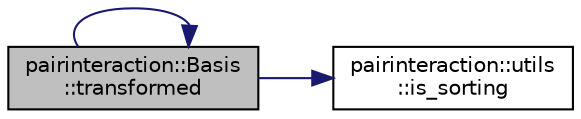 digraph "pairinteraction::Basis::transformed"
{
 // INTERACTIVE_SVG=YES
 // LATEX_PDF_SIZE
  bgcolor="transparent";
  edge [fontname="Helvetica",fontsize="10",labelfontname="Helvetica",labelfontsize="10"];
  node [fontname="Helvetica",fontsize="10",shape=record];
  rankdir="LR";
  Node1 [label="pairinteraction::Basis\l::transformed",height=0.2,width=0.4,color="black", fillcolor="grey75", style="filled", fontcolor="black",tooltip=" "];
  Node1 -> Node2 [color="midnightblue",fontsize="10",style="solid",fontname="Helvetica"];
  Node2 [label="pairinteraction::utils\l::is_sorting",height=0.2,width=0.4,color="black",URL="$namespacepairinteraction_1_1utils.html#a2520822fcec48f901b125c2ed79b6fc6",tooltip=" "];
  Node1 -> Node1 [color="midnightblue",fontsize="10",style="solid",fontname="Helvetica"];
}
